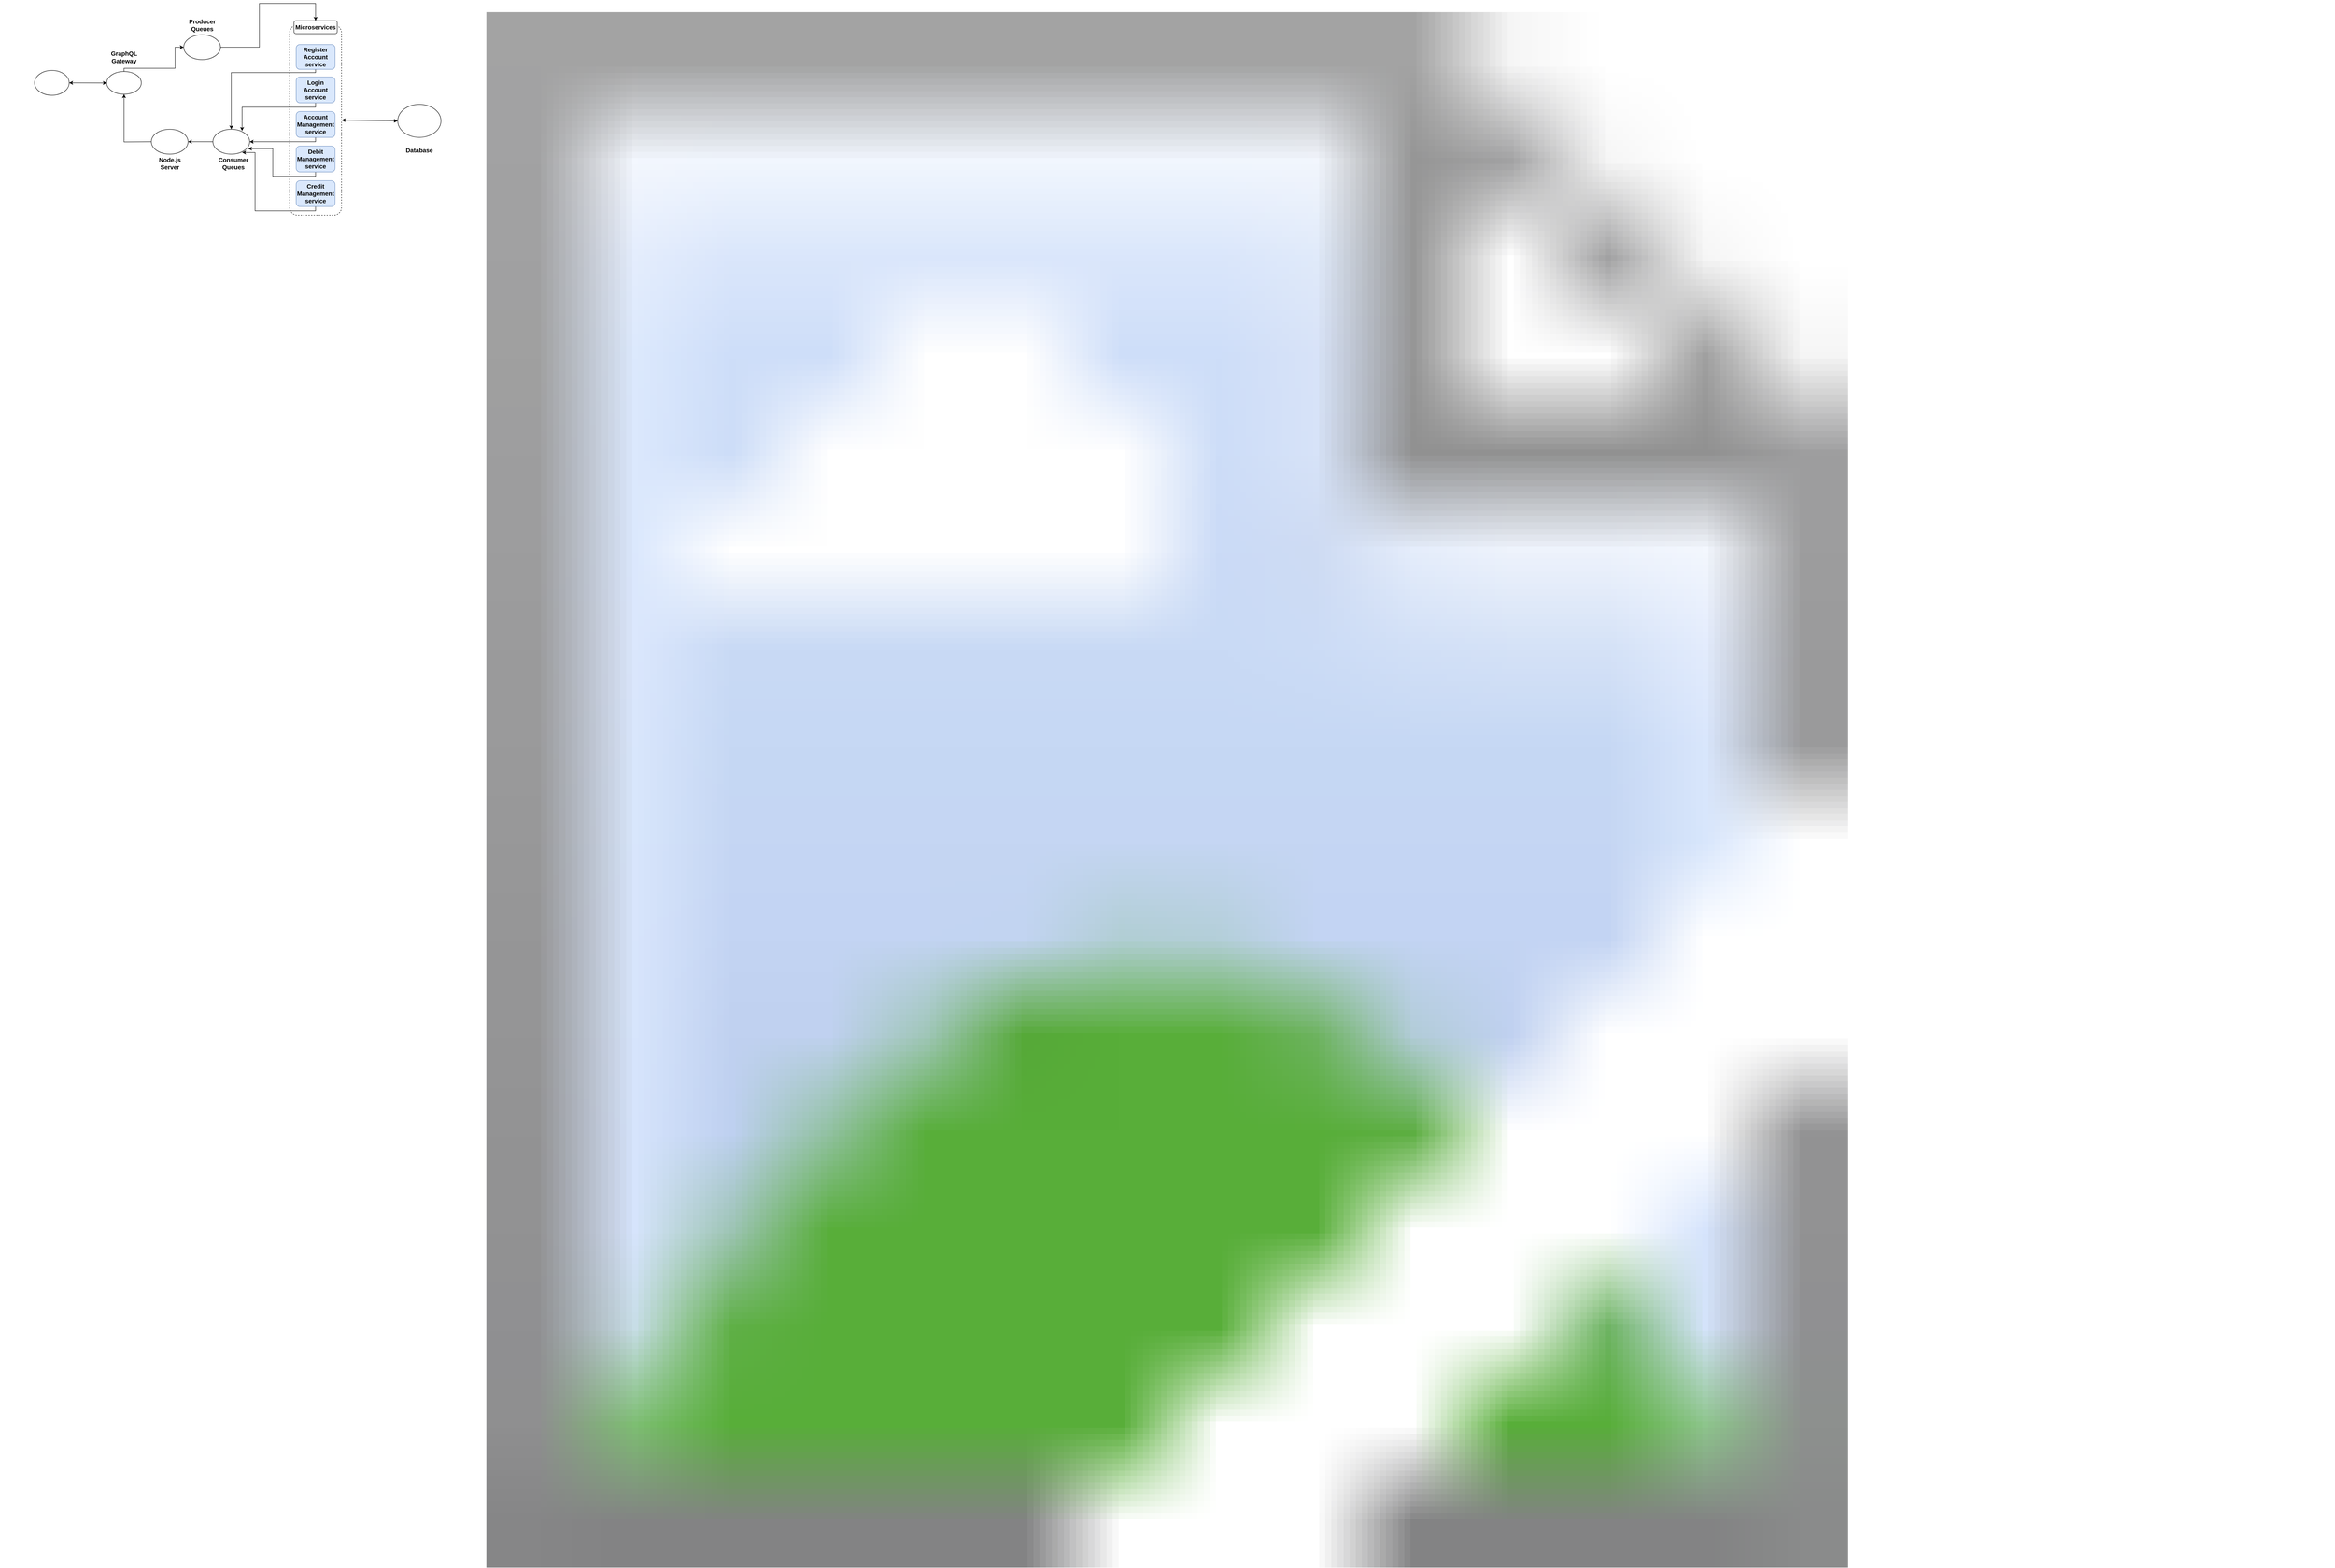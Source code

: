 <mxfile version="15.0.6" type="device"><diagram id="V6OoPY92J1f1F0S3Vkc1" name="Page-1"><mxGraphModel dx="868" dy="1582" grid="1" gridSize="10" guides="1" tooltips="1" connect="0" arrows="1" fold="1" page="1" pageScale="1" pageWidth="850" pageHeight="1100" backgroundImage="{&quot;src&quot;:&quot;https://cdn.wallpapersafari.com/28/35/xyM7Bb.jpeg&quot;,&quot;width&quot;:&quot;5400&quot;,&quot;height&quot;:&quot;3600&quot;,&quot;x&quot;:0,&quot;y&quot;:0}" math="0" shadow="0"><root><mxCell id="0"/><mxCell id="1" parent="0"/><mxCell id="d-t_Jn-KoamVpyIUlIRO-39" style="edgeStyle=orthogonalEdgeStyle;rounded=0;orthogonalLoop=1;jettySize=auto;html=1;entryX=0;entryY=0.5;entryDx=0;entryDy=0;" parent="1" source="d-t_Jn-KoamVpyIUlIRO-6" target="d-t_Jn-KoamVpyIUlIRO-35" edge="1"><mxGeometry relative="1" as="geometry"><Array as="points"><mxPoint x="287" y="130"/><mxPoint x="405" y="130"/><mxPoint x="405" y="81"/></Array></mxGeometry></mxCell><mxCell id="d-t_Jn-KoamVpyIUlIRO-6" value="" style="ellipse;whiteSpace=wrap;html=1;" parent="1" vertex="1"><mxGeometry x="246.88" y="137.5" width="80" height="52.5" as="geometry"/></mxCell><mxCell id="d-t_Jn-KoamVpyIUlIRO-10" value="&lt;h3&gt;GraphQL Gateway&lt;/h3&gt;" style="text;html=1;strokeColor=none;fillColor=none;align=center;verticalAlign=middle;whiteSpace=wrap;rounded=0;" parent="1" vertex="1"><mxGeometry x="266.88" y="93.75" width="40" height="20" as="geometry"/></mxCell><mxCell id="d-t_Jn-KoamVpyIUlIRO-13" style="edgeStyle=orthogonalEdgeStyle;rounded=0;orthogonalLoop=1;jettySize=auto;html=1;" parent="1" target="d-t_Jn-KoamVpyIUlIRO-6" edge="1"><mxGeometry relative="1" as="geometry"><mxPoint x="350" y="300" as="sourcePoint"/></mxGeometry></mxCell><mxCell id="d-t_Jn-KoamVpyIUlIRO-16" value="" style="rounded=1;whiteSpace=wrap;html=1;dashed=1;" parent="1" vertex="1"><mxGeometry x="670" y="30" width="120" height="440" as="geometry"/></mxCell><mxCell id="d-t_Jn-KoamVpyIUlIRO-79" style="edgeStyle=orthogonalEdgeStyle;rounded=0;orthogonalLoop=1;jettySize=auto;html=1;" parent="1" source="d-t_Jn-KoamVpyIUlIRO-17" target="d-t_Jn-KoamVpyIUlIRO-71" edge="1"><mxGeometry relative="1" as="geometry"><Array as="points"><mxPoint x="730" y="140"/><mxPoint x="535" y="140"/></Array></mxGeometry></mxCell><mxCell id="d-t_Jn-KoamVpyIUlIRO-17" value="&lt;h3&gt;Register Account service&lt;/h3&gt;" style="rounded=1;whiteSpace=wrap;html=1;fillColor=#dae8fc;strokeColor=#6c8ebf;" parent="1" vertex="1"><mxGeometry x="685" y="75" width="90" height="57.5" as="geometry"/></mxCell><mxCell id="d-t_Jn-KoamVpyIUlIRO-81" style="edgeStyle=orthogonalEdgeStyle;rounded=0;orthogonalLoop=1;jettySize=auto;html=1;entryX=1;entryY=0;entryDx=0;entryDy=0;" parent="1" source="d-t_Jn-KoamVpyIUlIRO-20" target="d-t_Jn-KoamVpyIUlIRO-72" edge="1"><mxGeometry relative="1" as="geometry"><Array as="points"><mxPoint x="730" y="220"/><mxPoint x="560" y="220"/></Array></mxGeometry></mxCell><mxCell id="d-t_Jn-KoamVpyIUlIRO-20" value="&lt;h3&gt;Login Account service&lt;/h3&gt;" style="rounded=1;whiteSpace=wrap;html=1;fillColor=#dae8fc;strokeColor=#6c8ebf;" parent="1" vertex="1"><mxGeometry x="685" y="150" width="90" height="60" as="geometry"/></mxCell><mxCell id="d-t_Jn-KoamVpyIUlIRO-82" style="edgeStyle=orthogonalEdgeStyle;rounded=0;orthogonalLoop=1;jettySize=auto;html=1;entryX=1;entryY=0.5;entryDx=0;entryDy=0;" parent="1" source="d-t_Jn-KoamVpyIUlIRO-21" target="d-t_Jn-KoamVpyIUlIRO-71" edge="1"><mxGeometry relative="1" as="geometry"><Array as="points"><mxPoint x="730" y="300"/></Array></mxGeometry></mxCell><mxCell id="d-t_Jn-KoamVpyIUlIRO-21" value="&lt;h3&gt;Account Management service&lt;/h3&gt;" style="rounded=1;whiteSpace=wrap;html=1;fillColor=#dae8fc;strokeColor=#6c8ebf;" parent="1" vertex="1"><mxGeometry x="685" y="230" width="90" height="60" as="geometry"/></mxCell><mxCell id="d-t_Jn-KoamVpyIUlIRO-83" style="edgeStyle=orthogonalEdgeStyle;rounded=0;orthogonalLoop=1;jettySize=auto;html=1;entryX=0.959;entryY=0.778;entryDx=0;entryDy=0;entryPerimeter=0;" parent="1" source="d-t_Jn-KoamVpyIUlIRO-22" target="d-t_Jn-KoamVpyIUlIRO-71" edge="1"><mxGeometry relative="1" as="geometry"><Array as="points"><mxPoint x="730" y="380"/><mxPoint x="631" y="380"/><mxPoint x="631" y="316"/></Array></mxGeometry></mxCell><mxCell id="d-t_Jn-KoamVpyIUlIRO-22" value="&lt;h3&gt;Debit Management service&lt;/h3&gt;" style="rounded=1;whiteSpace=wrap;html=1;fillColor=#dae8fc;strokeColor=#6c8ebf;" parent="1" vertex="1"><mxGeometry x="685" y="310" width="90" height="60" as="geometry"/></mxCell><mxCell id="d-t_Jn-KoamVpyIUlIRO-86" style="edgeStyle=orthogonalEdgeStyle;rounded=0;orthogonalLoop=1;jettySize=auto;html=1;entryX=1;entryY=1;entryDx=0;entryDy=0;" parent="1" source="d-t_Jn-KoamVpyIUlIRO-24" target="d-t_Jn-KoamVpyIUlIRO-72" edge="1"><mxGeometry relative="1" as="geometry"><Array as="points"><mxPoint x="730" y="460"/><mxPoint x="590" y="460"/><mxPoint x="590" y="325"/></Array></mxGeometry></mxCell><mxCell id="d-t_Jn-KoamVpyIUlIRO-24" value="&lt;h3&gt;Credit Management service&lt;/h3&gt;" style="rounded=1;whiteSpace=wrap;html=1;fillColor=#dae8fc;strokeColor=#6c8ebf;" parent="1" vertex="1"><mxGeometry x="685" y="390" width="90" height="60" as="geometry"/></mxCell><mxCell id="d-t_Jn-KoamVpyIUlIRO-52" style="edgeStyle=orthogonalEdgeStyle;rounded=0;orthogonalLoop=1;jettySize=auto;html=1;entryX=0.5;entryY=0;entryDx=0;entryDy=0;" parent="1" source="d-t_Jn-KoamVpyIUlIRO-35" target="d-t_Jn-KoamVpyIUlIRO-51" edge="1"><mxGeometry relative="1" as="geometry"><Array as="points"><mxPoint x="600" y="81"/><mxPoint x="600" y="-20"/><mxPoint x="730" y="-20"/></Array></mxGeometry></mxCell><mxCell id="d-t_Jn-KoamVpyIUlIRO-35" value="" style="ellipse;whiteSpace=wrap;html=1;" parent="1" vertex="1"><mxGeometry x="425" y="52.5" width="85" height="57.5" as="geometry"/></mxCell><mxCell id="d-t_Jn-KoamVpyIUlIRO-36" value="" style="shape=image;imageAspect=0;aspect=fixed;verticalLabelPosition=bottom;verticalAlign=top;image=https://upload.wikimedia.org/wikipedia/commons/thumb/1/17/GraphQL_Logo.svg/1200px-GraphQL_Logo.svg.png;" parent="1" vertex="1"><mxGeometry x="263.76" y="140.63" width="46.25" height="46.25" as="geometry"/></mxCell><mxCell id="d-t_Jn-KoamVpyIUlIRO-37" value="" style="shape=image;imageAspect=0;aspect=fixed;verticalLabelPosition=bottom;verticalAlign=top;image=https://jpadilla.github.io/rabbitmqapp/assets/img/icon.png;" parent="1" vertex="1"><mxGeometry x="442.5" y="56.25" width="50" height="50" as="geometry"/></mxCell><mxCell id="d-t_Jn-KoamVpyIUlIRO-51" value="" style="rounded=1;whiteSpace=wrap;html=1;fontStyle=1" parent="1" vertex="1"><mxGeometry x="680" y="20" width="100" height="30" as="geometry"/></mxCell><mxCell id="d-t_Jn-KoamVpyIUlIRO-65" value="" style="ellipse;whiteSpace=wrap;html=1;" parent="1" vertex="1"><mxGeometry x="350" y="271.25" width="85" height="57.5" as="geometry"/></mxCell><mxCell id="d-t_Jn-KoamVpyIUlIRO-69" value="" style="shape=image;imageAspect=0;aspect=fixed;verticalLabelPosition=bottom;verticalAlign=top;strokeColor=#000000;image=https://firebearstudio.com/blog/wp-content/uploads/2015/10/Node-e1443953851722.png;" parent="1" vertex="1"><mxGeometry x="362.07" y="275" width="60.87" height="50" as="geometry"/></mxCell><mxCell id="d-t_Jn-KoamVpyIUlIRO-73" style="edgeStyle=orthogonalEdgeStyle;rounded=0;orthogonalLoop=1;jettySize=auto;html=1;exitX=0;exitY=0.5;exitDx=0;exitDy=0;entryX=1;entryY=0.5;entryDx=0;entryDy=0;" parent="1" source="d-t_Jn-KoamVpyIUlIRO-71" target="d-t_Jn-KoamVpyIUlIRO-65" edge="1"><mxGeometry relative="1" as="geometry"/></mxCell><mxCell id="d-t_Jn-KoamVpyIUlIRO-71" value="" style="ellipse;whiteSpace=wrap;html=1;" parent="1" vertex="1"><mxGeometry x="492.5" y="271.25" width="85" height="57.5" as="geometry"/></mxCell><mxCell id="d-t_Jn-KoamVpyIUlIRO-72" value="" style="shape=image;imageAspect=0;aspect=fixed;verticalLabelPosition=bottom;verticalAlign=top;image=https://jpadilla.github.io/rabbitmqapp/assets/img/icon.png;" parent="1" vertex="1"><mxGeometry x="510" y="275" width="50" height="50" as="geometry"/></mxCell><mxCell id="d-t_Jn-KoamVpyIUlIRO-76" value="&lt;h3&gt;Node.js Server&lt;/h3&gt;" style="text;html=1;strokeColor=none;fillColor=none;align=center;verticalAlign=middle;whiteSpace=wrap;rounded=0;fontStyle=1" parent="1" vertex="1"><mxGeometry x="372.5" y="340" width="40" height="20" as="geometry"/></mxCell><mxCell id="d-t_Jn-KoamVpyIUlIRO-77" value="&lt;h3&gt;Producer Queues&lt;/h3&gt;" style="text;html=1;strokeColor=none;fillColor=none;align=center;verticalAlign=middle;whiteSpace=wrap;rounded=0;fontStyle=1" parent="1" vertex="1"><mxGeometry x="447.5" y="20" width="40" height="20" as="geometry"/></mxCell><mxCell id="d-t_Jn-KoamVpyIUlIRO-78" value="&lt;h3&gt;Consumer Queues&lt;/h3&gt;" style="text;html=1;strokeColor=none;fillColor=none;align=center;verticalAlign=middle;whiteSpace=wrap;rounded=0;fontStyle=1" parent="1" vertex="1"><mxGeometry x="520" y="340" width="40" height="20" as="geometry"/></mxCell><mxCell id="d-t_Jn-KoamVpyIUlIRO-87" value="&lt;h3&gt;Microservices&lt;/h3&gt;" style="text;html=1;strokeColor=none;fillColor=none;align=center;verticalAlign=middle;whiteSpace=wrap;rounded=0;" parent="1" vertex="1"><mxGeometry x="710" y="27.5" width="40" height="15" as="geometry"/></mxCell><mxCell id="d-t_Jn-KoamVpyIUlIRO-93" value="" style="ellipse;whiteSpace=wrap;html=1;strokeColor=#000000;" parent="1" vertex="1"><mxGeometry x="920" y="213.44" width="100" height="76.56" as="geometry"/></mxCell><mxCell id="d-t_Jn-KoamVpyIUlIRO-97" value="" style="endArrow=block;startArrow=block;endFill=1;startFill=1;html=1;exitX=1;exitY=0.5;exitDx=0;exitDy=0;entryX=0;entryY=0.5;entryDx=0;entryDy=0;" parent="1" source="d-t_Jn-KoamVpyIUlIRO-16" target="d-t_Jn-KoamVpyIUlIRO-93" edge="1"><mxGeometry width="160" relative="1" as="geometry"><mxPoint x="890" y="310" as="sourcePoint"/><mxPoint x="1050" y="310" as="targetPoint"/></mxGeometry></mxCell><mxCell id="d-t_Jn-KoamVpyIUlIRO-98" value="" style="shape=image;imageAspect=0;aspect=fixed;verticalLabelPosition=bottom;verticalAlign=top;strokeColor=#000000;image=https://logonoid.com/images/postgresql-logo.png;" parent="1" vertex="1"><mxGeometry x="941.6" y="220.16" width="56.81" height="63.12" as="geometry"/></mxCell><mxCell id="d-t_Jn-KoamVpyIUlIRO-99" value="&lt;h3&gt;Database&lt;/h3&gt;" style="text;html=1;strokeColor=none;fillColor=none;align=center;verticalAlign=middle;whiteSpace=wrap;rounded=0;fontStyle=1" parent="1" vertex="1"><mxGeometry x="950" y="310" width="40" height="20" as="geometry"/></mxCell><mxCell id="d-t_Jn-KoamVpyIUlIRO-108" value="" style="ellipse;whiteSpace=wrap;html=1;strokeColor=#000000;" parent="1" vertex="1"><mxGeometry x="80" y="134.99" width="80" height="57.5" as="geometry"/></mxCell><mxCell id="d-t_Jn-KoamVpyIUlIRO-111" value="" style="shape=image;imageAspect=0;aspect=fixed;verticalLabelPosition=bottom;verticalAlign=top;strokeColor=#000000;image=https://static.vecteezy.com/system/resources/previews/000/550/731/original/user-icon-vector.jpg;" parent="1" vertex="1"><mxGeometry x="100" y="144.06" width="39.37" height="39.37" as="geometry"/></mxCell><mxCell id="d-t_Jn-KoamVpyIUlIRO-113" value="" style="endArrow=classic;startArrow=classic;html=1;exitX=1;exitY=0.5;exitDx=0;exitDy=0;" parent="1" source="d-t_Jn-KoamVpyIUlIRO-108" edge="1"><mxGeometry width="50" height="50" relative="1" as="geometry"><mxPoint x="460" y="200" as="sourcePoint"/><mxPoint x="247" y="164" as="targetPoint"/></mxGeometry></mxCell></root></mxGraphModel></diagram></mxfile>